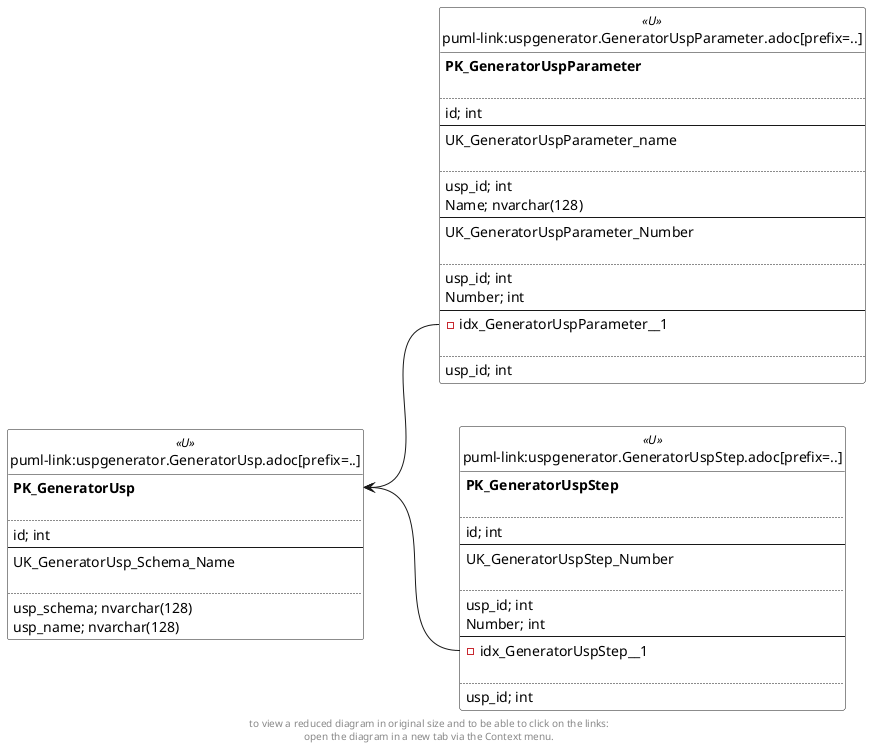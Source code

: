 @startuml
left to right direction
'top to bottom direction
hide circle
'avoide "." issues:
set namespaceSeparator none


skinparam class {
  BackgroundColor White
  BackgroundColor<<FN>> Yellow
  BackgroundColor<<FS>> Yellow
  BackgroundColor<<FT>> LightGray
  BackgroundColor<<IF>> Yellow
  BackgroundColor<<IS>> Yellow
  BackgroundColor<<P>> Aqua
  BackgroundColor<<PC>> Aqua
  BackgroundColor<<SN>> Yellow
  BackgroundColor<<SO>> SlateBlue
  BackgroundColor<<TF>> LightGray
  BackgroundColor<<TR>> Tomato
  BackgroundColor<<U>> White
  BackgroundColor<<V>> WhiteSmoke
  BackgroundColor<<X>> Aqua
}


entity "puml-link:uspgenerator.GeneratorUsp.adoc[prefix=..]" as uspgenerator.GeneratorUsp << U >> {
**PK_GeneratorUsp**

..
id; int
--
UK_GeneratorUsp_Schema_Name

..
usp_schema; nvarchar(128)
usp_name; nvarchar(128)
}

entity "puml-link:uspgenerator.GeneratorUspParameter.adoc[prefix=..]" as uspgenerator.GeneratorUspParameter << U >> {
**PK_GeneratorUspParameter**

..
id; int
--
UK_GeneratorUspParameter_name

..
usp_id; int
Name; nvarchar(128)
--
UK_GeneratorUspParameter_Number

..
usp_id; int
Number; int
--
- idx_GeneratorUspParameter__1

..
usp_id; int
}

entity "puml-link:uspgenerator.GeneratorUspStep.adoc[prefix=..]" as uspgenerator.GeneratorUspStep << U >> {
**PK_GeneratorUspStep**

..
id; int
--
UK_GeneratorUspStep_Number

..
usp_id; int
Number; int
--
- idx_GeneratorUspStep__1

..
usp_id; int
}

uspgenerator.GeneratorUsp::PK_GeneratorUsp <-- uspgenerator.GeneratorUspParameter::idx_GeneratorUspParameter__1
uspgenerator.GeneratorUsp::PK_GeneratorUsp <-- uspgenerator.GeneratorUspStep::idx_GeneratorUspStep__1
footer
to view a reduced diagram in original size and to be able to click on the links:
open the diagram in a new tab via the Context menu.
end footer

@enduml

